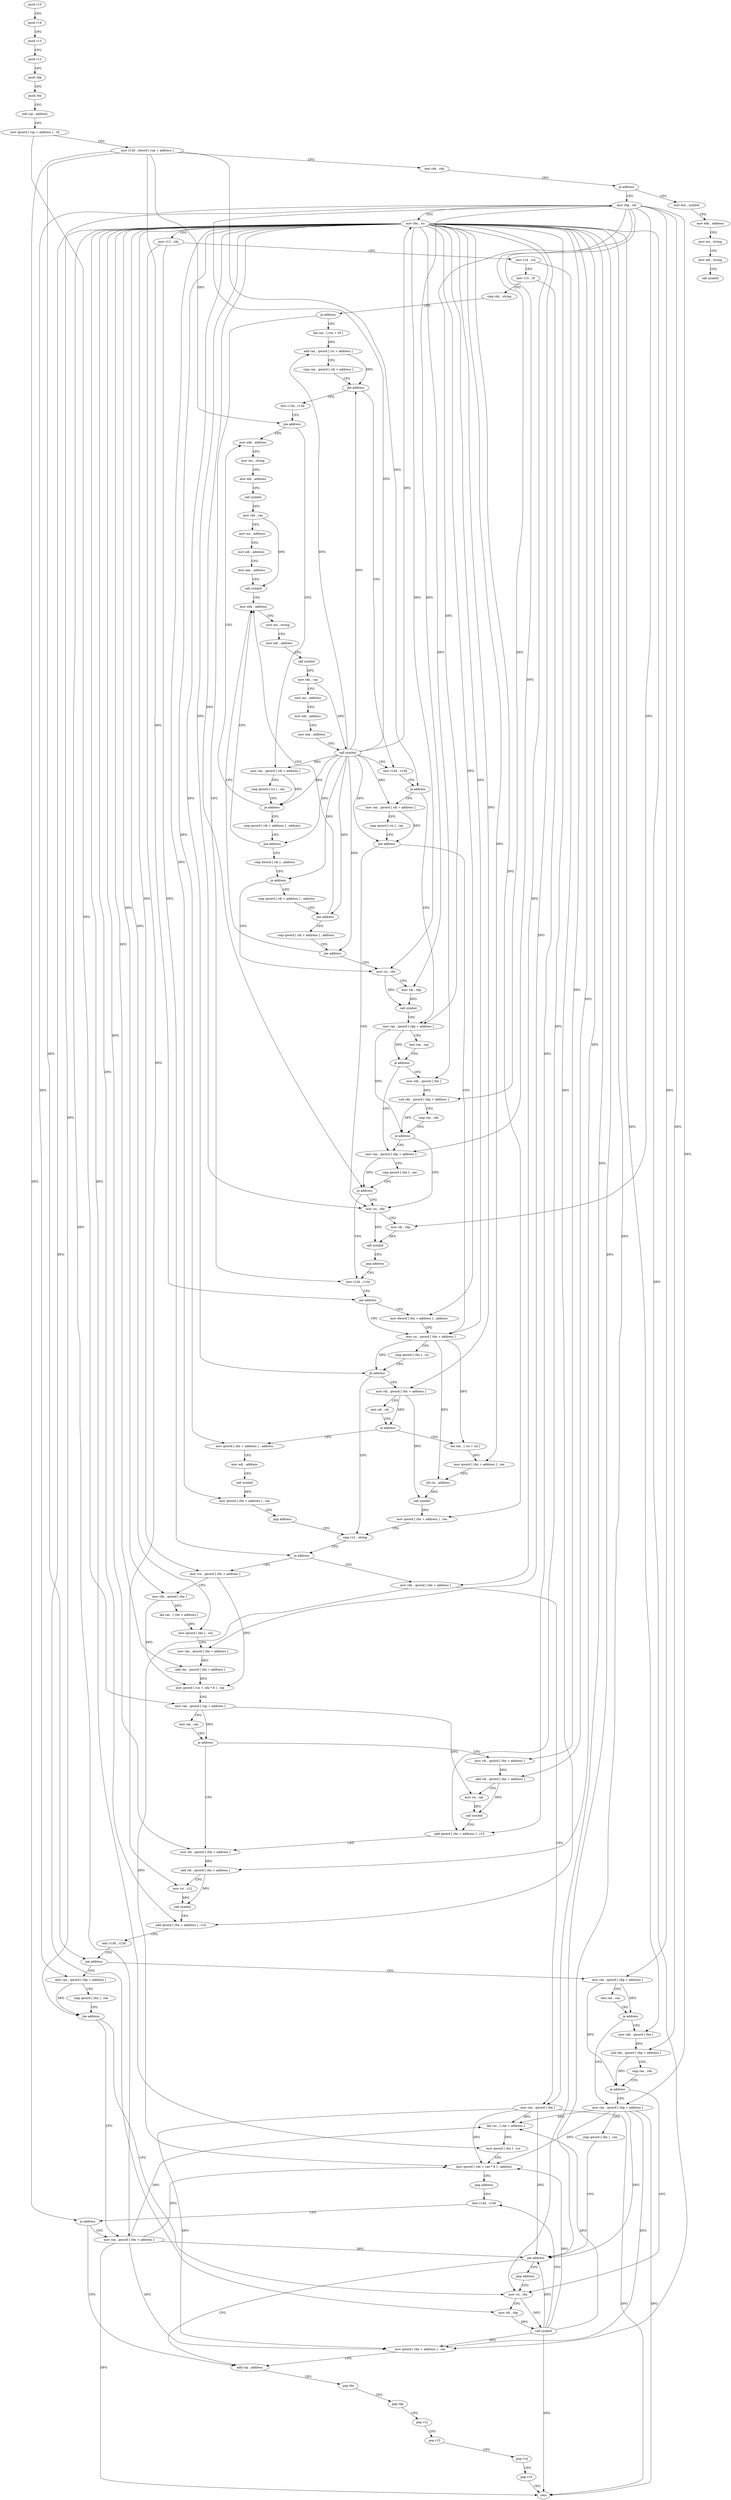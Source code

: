 digraph "func" {
"4255725" [label = "push r15" ]
"4255727" [label = "push r14" ]
"4255729" [label = "push r13" ]
"4255731" [label = "push r12" ]
"4255733" [label = "push rbp" ]
"4255734" [label = "push rbx" ]
"4255735" [label = "sub rsp , address" ]
"4255739" [label = "mov qword [ rsp + address ] , r8" ]
"4255744" [label = "mov r13d , dword [ rsp + address ]" ]
"4255749" [label = "test rdx , rdx" ]
"4255752" [label = "je address" ]
"4256105" [label = "mov ecx , symbol" ]
"4255758" [label = "mov rbp , rdi" ]
"4256110" [label = "mov edx , address" ]
"4256115" [label = "mov esi , string" ]
"4256120" [label = "mov edi , string" ]
"4256125" [label = "call symbol" ]
"4255761" [label = "mov rbx , rsi" ]
"4255764" [label = "mov r12 , rdx" ]
"4255767" [label = "mov r14 , rcx" ]
"4255770" [label = "mov r15 , r9" ]
"4255773" [label = "cmp rdx , string" ]
"4255780" [label = "je address" ]
"4255909" [label = "test r13d , r13d" ]
"4255782" [label = "lea rax , [ rcx + r9 ]" ]
"4255912" [label = "jne address" ]
"4255921" [label = "mov rsi , qword [ rbx + address ]" ]
"4255914" [label = "mov dword [ rbx + address ] , address" ]
"4255786" [label = "add rax , qword [ rsi + address ]" ]
"4255790" [label = "cmp rax , qword [ rdi + address ]" ]
"4255794" [label = "jbe address" ]
"4256216" [label = "test r13d , r13d" ]
"4255800" [label = "test r13d , r13d" ]
"4255925" [label = "cmp qword [ rbx ] , rsi" ]
"4255928" [label = "jb address" ]
"4255964" [label = "cmp r12 , string" ]
"4255930" [label = "mov rdi , qword [ rbx + address ]" ]
"4256219" [label = "je address" ]
"4255871" [label = "mov rax , qword [ rbp + address ]" ]
"4256225" [label = "mov rax , qword [ rdi + address ]" ]
"4255803" [label = "jne address" ]
"4256130" [label = "mov edx , address" ]
"4255809" [label = "mov rax , qword [ rdi + address ]" ]
"4255971" [label = "je address" ]
"4256281" [label = "mov rdx , qword [ rbx + address ]" ]
"4255977" [label = "mov rcx , qword [ rbx + address ]" ]
"4255934" [label = "test rdi , rdi" ]
"4255937" [label = "je address" ]
"4256254" [label = "mov qword [ rbx + address ] , address" ]
"4255943" [label = "lea rax , [ rsi + rsi ]" ]
"4255875" [label = "test rax , rax" ]
"4255878" [label = "je address" ]
"4255896" [label = "mov rax , qword [ rbp + address ]" ]
"4255880" [label = "mov rdx , qword [ rbx ]" ]
"4256229" [label = "cmp qword [ rsi ] , rax" ]
"4256232" [label = "jne address" ]
"4256238" [label = "mov rsi , rbx" ]
"4256135" [label = "mov esi , string" ]
"4256140" [label = "mov edi , address" ]
"4256145" [label = "call symbol" ]
"4256150" [label = "mov rdx , rax" ]
"4256153" [label = "mov esi , address" ]
"4256158" [label = "mov edi , address" ]
"4256163" [label = "mov eax , address" ]
"4256168" [label = "call symbol" ]
"4256173" [label = "mov edx , address" ]
"4255813" [label = "cmp qword [ rsi ] , rax" ]
"4255816" [label = "je address" ]
"4255822" [label = "cmp qword [ rdi + address ] , address" ]
"4256285" [label = "mov rax , qword [ rbx ]" ]
"4256288" [label = "lea rcx , [ rax + address ]" ]
"4256292" [label = "mov qword [ rbx ] , rcx" ]
"4256295" [label = "mov qword [ rdx + rax * 8 ] , address" ]
"4256303" [label = "jmp address" ]
"4256325" [label = "test r13d , r13d" ]
"4255981" [label = "mov rdx , qword [ rbx ]" ]
"4255984" [label = "lea rax , [ rdx + address ]" ]
"4255988" [label = "mov qword [ rbx ] , rax" ]
"4255991" [label = "mov rax , qword [ rbx + address ]" ]
"4255995" [label = "add rax , qword [ rbx + address ]" ]
"4255999" [label = "mov qword [ rcx + rdx * 8 ] , rax" ]
"4256003" [label = "mov rax , qword [ rsp + address ]" ]
"4256008" [label = "test rax , rax" ]
"4256011" [label = "je address" ]
"4256033" [label = "mov rdi , qword [ rbx + address ]" ]
"4256013" [label = "mov rdi , qword [ rbx + address ]" ]
"4256262" [label = "mov edi , address" ]
"4256267" [label = "call symbol" ]
"4256272" [label = "mov qword [ rbx + address ] , rax" ]
"4256276" [label = "jmp address" ]
"4255947" [label = "mov qword [ rbx + address ] , rax" ]
"4255951" [label = "shl rsi , address" ]
"4255955" [label = "call symbol" ]
"4255960" [label = "mov qword [ rbx + address ] , rax" ]
"4255900" [label = "cmp qword [ rbx ] , rax" ]
"4255903" [label = "je address" ]
"4255883" [label = "sub rdx , qword [ rbp + address ]" ]
"4255887" [label = "cmp rax , rdx" ]
"4255890" [label = "je address" ]
"4256241" [label = "mov rdi , rbp" ]
"4256244" [label = "call symbol" ]
"4256249" [label = "jmp address" ]
"4255827" [label = "jne address" ]
"4255833" [label = "cmp dword [ rdi ] , address" ]
"4256328" [label = "je address" ]
"4256338" [label = "add rsp , address" ]
"4256330" [label = "mov rax , qword [ rbx + address ]" ]
"4256037" [label = "add rdi , qword [ rbx + address ]" ]
"4256041" [label = "mov rsi , r12" ]
"4256044" [label = "call symbol" ]
"4256049" [label = "add qword [ rbx + address ] , r14" ]
"4256053" [label = "test r13d , r13d" ]
"4256056" [label = "jne address" ]
"4256305" [label = "mov rax , qword [ rbp + address ]" ]
"4256062" [label = "mov rax , qword [ rbp + address ]" ]
"4256017" [label = "add rdi , qword [ rbx + address ]" ]
"4256021" [label = "mov rsi , rax" ]
"4256024" [label = "call symbol" ]
"4256029" [label = "add qword [ rbx + address ] , r15" ]
"4256178" [label = "mov esi , string" ]
"4256183" [label = "mov edi , address" ]
"4256188" [label = "call symbol" ]
"4256193" [label = "mov rdx , rax" ]
"4256196" [label = "mov esi , address" ]
"4256201" [label = "mov edi , address" ]
"4256206" [label = "mov eax , address" ]
"4256211" [label = "call symbol" ]
"4255836" [label = "je address" ]
"4255860" [label = "mov rsi , rbx" ]
"4255838" [label = "cmp qword [ rdi + address ] , address" ]
"4256342" [label = "pop rbx" ]
"4256343" [label = "pop rbp" ]
"4256344" [label = "pop r12" ]
"4256346" [label = "pop r13" ]
"4256348" [label = "pop r14" ]
"4256350" [label = "pop r15" ]
"4256352" [label = "retn" ]
"4256334" [label = "mov qword [ rbx + address ] , rax" ]
"4256309" [label = "cmp qword [ rbx ] , rax" ]
"4256312" [label = "jne address" ]
"4256314" [label = "mov rsi , rbx" ]
"4256066" [label = "test rax , rax" ]
"4256069" [label = "je address" ]
"4256087" [label = "mov rax , qword [ rbp + address ]" ]
"4256071" [label = "mov rdx , qword [ rbx ]" ]
"4255863" [label = "mov rdi , rbp" ]
"4255866" [label = "call symbol" ]
"4255843" [label = "jne address" ]
"4255849" [label = "cmp qword [ rdi + address ] , address" ]
"4256317" [label = "mov rdi , rbp" ]
"4256320" [label = "call symbol" ]
"4256091" [label = "cmp qword [ rbx ] , rax" ]
"4256094" [label = "jne address" ]
"4256100" [label = "jmp address" ]
"4256074" [label = "sub rdx , qword [ rbp + address ]" ]
"4256078" [label = "cmp rax , rdx" ]
"4256081" [label = "je address" ]
"4255854" [label = "jne address" ]
"4255725" -> "4255727" [ label = "CFG" ]
"4255727" -> "4255729" [ label = "CFG" ]
"4255729" -> "4255731" [ label = "CFG" ]
"4255731" -> "4255733" [ label = "CFG" ]
"4255733" -> "4255734" [ label = "CFG" ]
"4255734" -> "4255735" [ label = "CFG" ]
"4255735" -> "4255739" [ label = "CFG" ]
"4255739" -> "4255744" [ label = "CFG" ]
"4255739" -> "4256003" [ label = "DFG" ]
"4255744" -> "4255749" [ label = "CFG" ]
"4255744" -> "4255912" [ label = "DFG" ]
"4255744" -> "4256219" [ label = "DFG" ]
"4255744" -> "4255803" [ label = "DFG" ]
"4255744" -> "4256328" [ label = "DFG" ]
"4255744" -> "4256056" [ label = "DFG" ]
"4255749" -> "4255752" [ label = "CFG" ]
"4255752" -> "4256105" [ label = "CFG" ]
"4255752" -> "4255758" [ label = "CFG" ]
"4256105" -> "4256110" [ label = "CFG" ]
"4255758" -> "4255761" [ label = "CFG" ]
"4255758" -> "4255871" [ label = "DFG" ]
"4255758" -> "4255896" [ label = "DFG" ]
"4255758" -> "4255883" [ label = "DFG" ]
"4255758" -> "4256241" [ label = "DFG" ]
"4255758" -> "4256305" [ label = "DFG" ]
"4255758" -> "4256062" [ label = "DFG" ]
"4255758" -> "4255863" [ label = "DFG" ]
"4255758" -> "4256317" [ label = "DFG" ]
"4255758" -> "4256087" [ label = "DFG" ]
"4255758" -> "4256074" [ label = "DFG" ]
"4256110" -> "4256115" [ label = "CFG" ]
"4256115" -> "4256120" [ label = "CFG" ]
"4256120" -> "4256125" [ label = "CFG" ]
"4255761" -> "4255764" [ label = "CFG" ]
"4255761" -> "4255921" [ label = "DFG" ]
"4255761" -> "4255928" [ label = "DFG" ]
"4255761" -> "4255914" [ label = "DFG" ]
"4255761" -> "4255930" [ label = "DFG" ]
"4255761" -> "4256281" [ label = "DFG" ]
"4255761" -> "4256285" [ label = "DFG" ]
"4255761" -> "4256292" [ label = "DFG" ]
"4255761" -> "4255977" [ label = "DFG" ]
"4255761" -> "4255981" [ label = "DFG" ]
"4255761" -> "4255988" [ label = "DFG" ]
"4255761" -> "4255991" [ label = "DFG" ]
"4255761" -> "4255995" [ label = "DFG" ]
"4255761" -> "4256254" [ label = "DFG" ]
"4255761" -> "4256272" [ label = "DFG" ]
"4255761" -> "4255947" [ label = "DFG" ]
"4255761" -> "4255960" [ label = "DFG" ]
"4255761" -> "4255903" [ label = "DFG" ]
"4255761" -> "4255880" [ label = "DFG" ]
"4255761" -> "4256238" [ label = "DFG" ]
"4255761" -> "4256033" [ label = "DFG" ]
"4255761" -> "4256037" [ label = "DFG" ]
"4255761" -> "4256049" [ label = "DFG" ]
"4255761" -> "4256013" [ label = "DFG" ]
"4255761" -> "4256017" [ label = "DFG" ]
"4255761" -> "4256029" [ label = "DFG" ]
"4255761" -> "4256330" [ label = "DFG" ]
"4255761" -> "4256334" [ label = "DFG" ]
"4255761" -> "4256312" [ label = "DFG" ]
"4255761" -> "4255860" [ label = "DFG" ]
"4255761" -> "4256314" [ label = "DFG" ]
"4255761" -> "4256094" [ label = "DFG" ]
"4255761" -> "4256071" [ label = "DFG" ]
"4255764" -> "4255767" [ label = "CFG" ]
"4255764" -> "4255971" [ label = "DFG" ]
"4255764" -> "4256041" [ label = "DFG" ]
"4255767" -> "4255770" [ label = "CFG" ]
"4255767" -> "4256049" [ label = "DFG" ]
"4255770" -> "4255773" [ label = "CFG" ]
"4255770" -> "4256029" [ label = "DFG" ]
"4255773" -> "4255780" [ label = "CFG" ]
"4255780" -> "4255909" [ label = "CFG" ]
"4255780" -> "4255782" [ label = "CFG" ]
"4255909" -> "4255912" [ label = "CFG" ]
"4255782" -> "4255786" [ label = "DFG" ]
"4255912" -> "4255921" [ label = "CFG" ]
"4255912" -> "4255914" [ label = "CFG" ]
"4255921" -> "4255925" [ label = "CFG" ]
"4255921" -> "4255928" [ label = "DFG" ]
"4255921" -> "4255943" [ label = "DFG" ]
"4255921" -> "4255951" [ label = "DFG" ]
"4255914" -> "4255921" [ label = "CFG" ]
"4255786" -> "4255790" [ label = "CFG" ]
"4255786" -> "4255794" [ label = "DFG" ]
"4255790" -> "4255794" [ label = "CFG" ]
"4255794" -> "4256216" [ label = "CFG" ]
"4255794" -> "4255800" [ label = "CFG" ]
"4256216" -> "4256219" [ label = "CFG" ]
"4255800" -> "4255803" [ label = "CFG" ]
"4255925" -> "4255928" [ label = "CFG" ]
"4255928" -> "4255964" [ label = "CFG" ]
"4255928" -> "4255930" [ label = "CFG" ]
"4255964" -> "4255971" [ label = "CFG" ]
"4255930" -> "4255934" [ label = "CFG" ]
"4255930" -> "4255937" [ label = "DFG" ]
"4255930" -> "4255955" [ label = "DFG" ]
"4256219" -> "4255871" [ label = "CFG" ]
"4256219" -> "4256225" [ label = "CFG" ]
"4255871" -> "4255875" [ label = "CFG" ]
"4255871" -> "4255878" [ label = "DFG" ]
"4255871" -> "4255890" [ label = "DFG" ]
"4256225" -> "4256229" [ label = "CFG" ]
"4256225" -> "4256232" [ label = "DFG" ]
"4255803" -> "4256130" [ label = "CFG" ]
"4255803" -> "4255809" [ label = "CFG" ]
"4256130" -> "4256135" [ label = "CFG" ]
"4255809" -> "4255813" [ label = "CFG" ]
"4255809" -> "4255816" [ label = "DFG" ]
"4255971" -> "4256281" [ label = "CFG" ]
"4255971" -> "4255977" [ label = "CFG" ]
"4256281" -> "4256285" [ label = "CFG" ]
"4256281" -> "4256295" [ label = "DFG" ]
"4255977" -> "4255981" [ label = "CFG" ]
"4255977" -> "4255999" [ label = "DFG" ]
"4255934" -> "4255937" [ label = "CFG" ]
"4255937" -> "4256254" [ label = "CFG" ]
"4255937" -> "4255943" [ label = "CFG" ]
"4256254" -> "4256262" [ label = "CFG" ]
"4255943" -> "4255947" [ label = "DFG" ]
"4255875" -> "4255878" [ label = "CFG" ]
"4255878" -> "4255896" [ label = "CFG" ]
"4255878" -> "4255880" [ label = "CFG" ]
"4255896" -> "4255900" [ label = "CFG" ]
"4255896" -> "4255903" [ label = "DFG" ]
"4255880" -> "4255883" [ label = "DFG" ]
"4256229" -> "4256232" [ label = "CFG" ]
"4256232" -> "4255921" [ label = "CFG" ]
"4256232" -> "4256238" [ label = "CFG" ]
"4256238" -> "4256241" [ label = "CFG" ]
"4256238" -> "4256244" [ label = "DFG" ]
"4256135" -> "4256140" [ label = "CFG" ]
"4256140" -> "4256145" [ label = "CFG" ]
"4256145" -> "4256150" [ label = "DFG" ]
"4256150" -> "4256153" [ label = "CFG" ]
"4256150" -> "4256168" [ label = "DFG" ]
"4256153" -> "4256158" [ label = "CFG" ]
"4256158" -> "4256163" [ label = "CFG" ]
"4256163" -> "4256168" [ label = "CFG" ]
"4256168" -> "4256173" [ label = "CFG" ]
"4256173" -> "4256178" [ label = "CFG" ]
"4255813" -> "4255816" [ label = "CFG" ]
"4255816" -> "4256130" [ label = "CFG" ]
"4255816" -> "4255822" [ label = "CFG" ]
"4255822" -> "4255827" [ label = "CFG" ]
"4256285" -> "4256288" [ label = "DFG" ]
"4256285" -> "4256295" [ label = "DFG" ]
"4256285" -> "4256352" [ label = "DFG" ]
"4256285" -> "4256334" [ label = "DFG" ]
"4256285" -> "4256094" [ label = "DFG" ]
"4256288" -> "4256292" [ label = "DFG" ]
"4256292" -> "4256295" [ label = "CFG" ]
"4256295" -> "4256303" [ label = "CFG" ]
"4256303" -> "4256325" [ label = "CFG" ]
"4256325" -> "4256328" [ label = "CFG" ]
"4255981" -> "4255984" [ label = "DFG" ]
"4255981" -> "4255999" [ label = "DFG" ]
"4255984" -> "4255988" [ label = "DFG" ]
"4255988" -> "4255991" [ label = "CFG" ]
"4255991" -> "4255995" [ label = "DFG" ]
"4255995" -> "4255999" [ label = "DFG" ]
"4255999" -> "4256003" [ label = "CFG" ]
"4256003" -> "4256008" [ label = "CFG" ]
"4256003" -> "4256011" [ label = "DFG" ]
"4256003" -> "4256021" [ label = "DFG" ]
"4256008" -> "4256011" [ label = "CFG" ]
"4256011" -> "4256033" [ label = "CFG" ]
"4256011" -> "4256013" [ label = "CFG" ]
"4256033" -> "4256037" [ label = "DFG" ]
"4256013" -> "4256017" [ label = "DFG" ]
"4256262" -> "4256267" [ label = "CFG" ]
"4256267" -> "4256272" [ label = "DFG" ]
"4256272" -> "4256276" [ label = "CFG" ]
"4256276" -> "4255964" [ label = "CFG" ]
"4255947" -> "4255951" [ label = "CFG" ]
"4255951" -> "4255955" [ label = "DFG" ]
"4255955" -> "4255960" [ label = "DFG" ]
"4255960" -> "4255964" [ label = "CFG" ]
"4255900" -> "4255903" [ label = "CFG" ]
"4255903" -> "4256238" [ label = "CFG" ]
"4255903" -> "4255909" [ label = "CFG" ]
"4255883" -> "4255887" [ label = "CFG" ]
"4255883" -> "4255890" [ label = "DFG" ]
"4255887" -> "4255890" [ label = "CFG" ]
"4255890" -> "4256238" [ label = "CFG" ]
"4255890" -> "4255896" [ label = "CFG" ]
"4256241" -> "4256244" [ label = "DFG" ]
"4256244" -> "4256249" [ label = "CFG" ]
"4256249" -> "4255909" [ label = "CFG" ]
"4255827" -> "4256173" [ label = "CFG" ]
"4255827" -> "4255833" [ label = "CFG" ]
"4255833" -> "4255836" [ label = "CFG" ]
"4256328" -> "4256338" [ label = "CFG" ]
"4256328" -> "4256330" [ label = "CFG" ]
"4256338" -> "4256342" [ label = "CFG" ]
"4256330" -> "4256334" [ label = "DFG" ]
"4256330" -> "4256288" [ label = "DFG" ]
"4256330" -> "4256295" [ label = "DFG" ]
"4256330" -> "4256352" [ label = "DFG" ]
"4256330" -> "4256094" [ label = "DFG" ]
"4256037" -> "4256041" [ label = "CFG" ]
"4256037" -> "4256044" [ label = "DFG" ]
"4256041" -> "4256044" [ label = "DFG" ]
"4256044" -> "4256049" [ label = "CFG" ]
"4256049" -> "4256053" [ label = "CFG" ]
"4256053" -> "4256056" [ label = "CFG" ]
"4256056" -> "4256305" [ label = "CFG" ]
"4256056" -> "4256062" [ label = "CFG" ]
"4256305" -> "4256309" [ label = "CFG" ]
"4256305" -> "4256312" [ label = "DFG" ]
"4256062" -> "4256066" [ label = "CFG" ]
"4256062" -> "4256069" [ label = "DFG" ]
"4256062" -> "4256081" [ label = "DFG" ]
"4256017" -> "4256021" [ label = "CFG" ]
"4256017" -> "4256024" [ label = "DFG" ]
"4256021" -> "4256024" [ label = "DFG" ]
"4256024" -> "4256029" [ label = "CFG" ]
"4256029" -> "4256033" [ label = "CFG" ]
"4256178" -> "4256183" [ label = "CFG" ]
"4256183" -> "4256188" [ label = "CFG" ]
"4256188" -> "4256193" [ label = "DFG" ]
"4256193" -> "4256196" [ label = "CFG" ]
"4256193" -> "4256211" [ label = "DFG" ]
"4256196" -> "4256201" [ label = "CFG" ]
"4256201" -> "4256206" [ label = "CFG" ]
"4256206" -> "4256211" [ label = "CFG" ]
"4256211" -> "4256216" [ label = "CFG" ]
"4256211" -> "4255758" [ label = "DFG" ]
"4256211" -> "4255761" [ label = "DFG" ]
"4256211" -> "4255786" [ label = "DFG" ]
"4256211" -> "4255794" [ label = "DFG" ]
"4256211" -> "4256225" [ label = "DFG" ]
"4256211" -> "4255809" [ label = "DFG" ]
"4256211" -> "4256232" [ label = "DFG" ]
"4256211" -> "4255816" [ label = "DFG" ]
"4256211" -> "4255827" [ label = "DFG" ]
"4256211" -> "4255836" [ label = "DFG" ]
"4256211" -> "4255843" [ label = "DFG" ]
"4256211" -> "4255854" [ label = "DFG" ]
"4255836" -> "4255860" [ label = "CFG" ]
"4255836" -> "4255838" [ label = "CFG" ]
"4255860" -> "4255863" [ label = "CFG" ]
"4255860" -> "4255866" [ label = "DFG" ]
"4255838" -> "4255843" [ label = "CFG" ]
"4256342" -> "4256343" [ label = "CFG" ]
"4256343" -> "4256344" [ label = "CFG" ]
"4256344" -> "4256346" [ label = "CFG" ]
"4256346" -> "4256348" [ label = "CFG" ]
"4256348" -> "4256350" [ label = "CFG" ]
"4256350" -> "4256352" [ label = "CFG" ]
"4256334" -> "4256338" [ label = "CFG" ]
"4256309" -> "4256312" [ label = "CFG" ]
"4256312" -> "4256330" [ label = "CFG" ]
"4256312" -> "4256314" [ label = "CFG" ]
"4256314" -> "4256317" [ label = "CFG" ]
"4256314" -> "4256320" [ label = "DFG" ]
"4256066" -> "4256069" [ label = "CFG" ]
"4256069" -> "4256087" [ label = "CFG" ]
"4256069" -> "4256071" [ label = "CFG" ]
"4256087" -> "4256091" [ label = "CFG" ]
"4256087" -> "4256288" [ label = "DFG" ]
"4256087" -> "4256295" [ label = "DFG" ]
"4256087" -> "4256334" [ label = "DFG" ]
"4256087" -> "4256352" [ label = "DFG" ]
"4256087" -> "4256094" [ label = "DFG" ]
"4256071" -> "4256074" [ label = "DFG" ]
"4255863" -> "4255866" [ label = "DFG" ]
"4255866" -> "4255871" [ label = "CFG" ]
"4255843" -> "4256173" [ label = "CFG" ]
"4255843" -> "4255849" [ label = "CFG" ]
"4255849" -> "4255854" [ label = "CFG" ]
"4256317" -> "4256320" [ label = "DFG" ]
"4256320" -> "4256325" [ label = "CFG" ]
"4256320" -> "4256288" [ label = "DFG" ]
"4256320" -> "4256295" [ label = "DFG" ]
"4256320" -> "4256334" [ label = "DFG" ]
"4256320" -> "4256352" [ label = "DFG" ]
"4256320" -> "4256094" [ label = "DFG" ]
"4256091" -> "4256094" [ label = "CFG" ]
"4256094" -> "4256338" [ label = "CFG" ]
"4256094" -> "4256100" [ label = "CFG" ]
"4256100" -> "4256314" [ label = "CFG" ]
"4256074" -> "4256078" [ label = "CFG" ]
"4256074" -> "4256081" [ label = "DFG" ]
"4256078" -> "4256081" [ label = "CFG" ]
"4256081" -> "4256314" [ label = "CFG" ]
"4256081" -> "4256087" [ label = "CFG" ]
"4255854" -> "4256173" [ label = "CFG" ]
"4255854" -> "4255860" [ label = "CFG" ]
}
